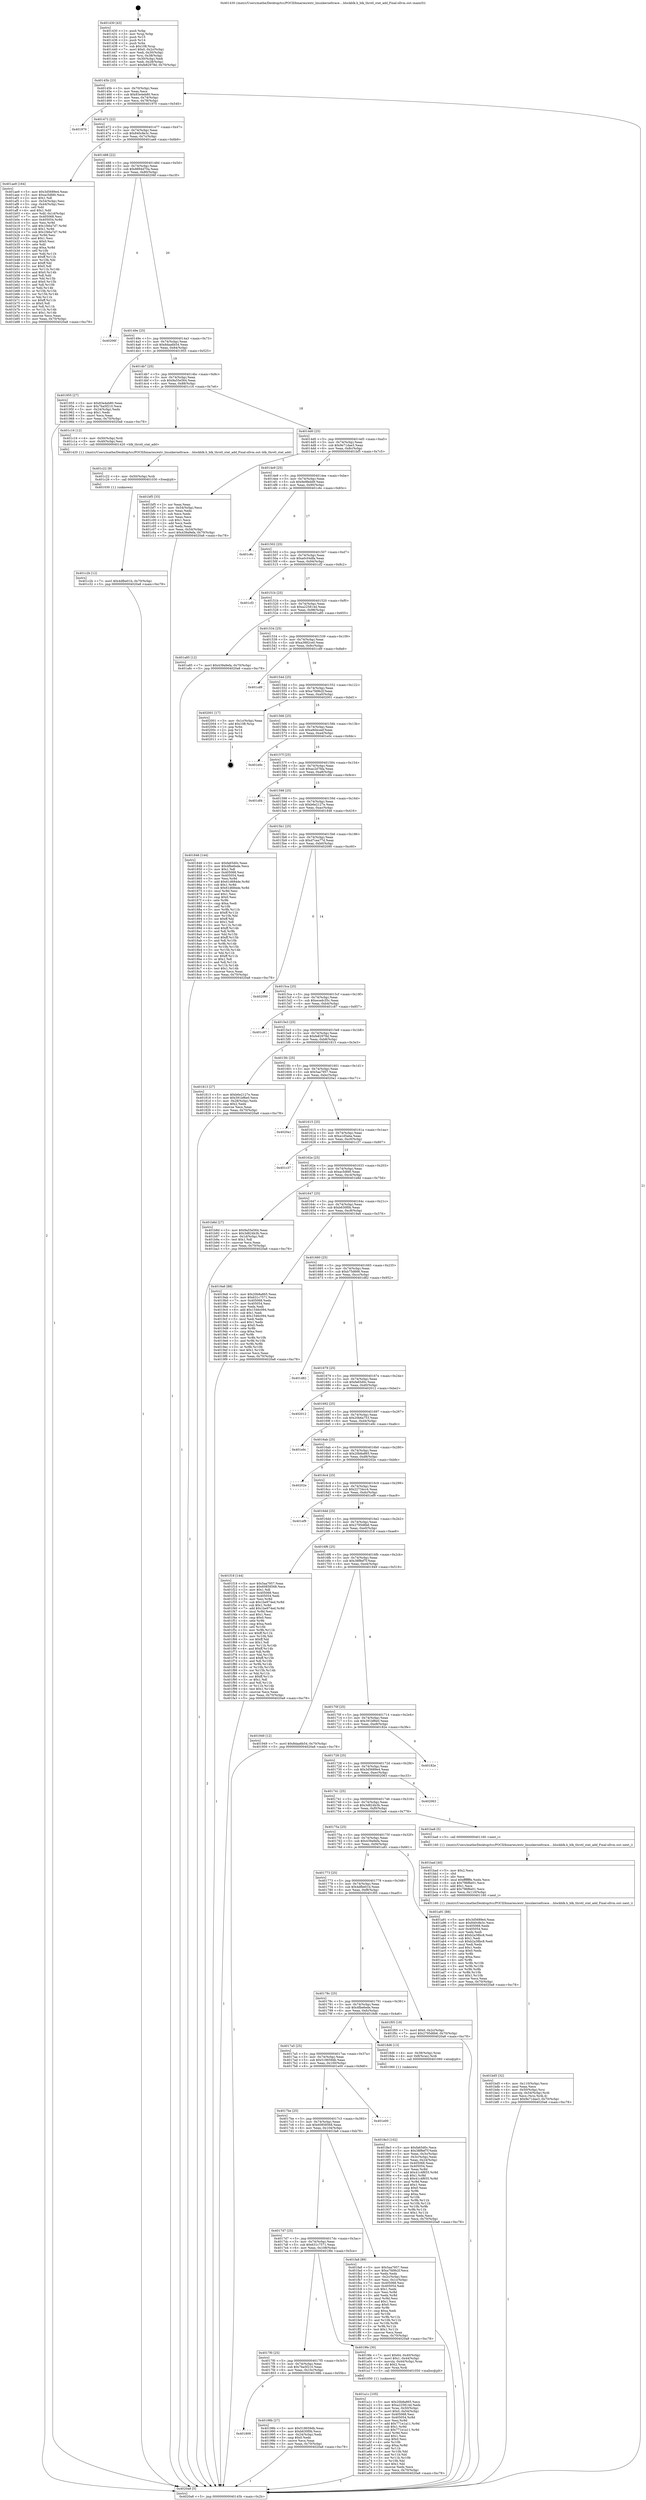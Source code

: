 digraph "0x401430" {
  label = "0x401430 (/mnt/c/Users/mathe/Desktop/tcc/POCII/binaries/extr_linuxkerneltrace....blockblk.h_blk_throtl_stat_add_Final-ollvm.out::main(0))"
  labelloc = "t"
  node[shape=record]

  Entry [label="",width=0.3,height=0.3,shape=circle,fillcolor=black,style=filled]
  "0x40145b" [label="{
     0x40145b [23]\l
     | [instrs]\l
     &nbsp;&nbsp;0x40145b \<+3\>: mov -0x70(%rbp),%eax\l
     &nbsp;&nbsp;0x40145e \<+2\>: mov %eax,%ecx\l
     &nbsp;&nbsp;0x401460 \<+6\>: sub $0x83e4eb80,%ecx\l
     &nbsp;&nbsp;0x401466 \<+3\>: mov %eax,-0x74(%rbp)\l
     &nbsp;&nbsp;0x401469 \<+3\>: mov %ecx,-0x78(%rbp)\l
     &nbsp;&nbsp;0x40146c \<+6\>: je 0000000000401970 \<main+0x540\>\l
  }"]
  "0x401970" [label="{
     0x401970\l
  }", style=dashed]
  "0x401472" [label="{
     0x401472 [22]\l
     | [instrs]\l
     &nbsp;&nbsp;0x401472 \<+5\>: jmp 0000000000401477 \<main+0x47\>\l
     &nbsp;&nbsp;0x401477 \<+3\>: mov -0x74(%rbp),%eax\l
     &nbsp;&nbsp;0x40147a \<+5\>: sub $0x840c8e3c,%eax\l
     &nbsp;&nbsp;0x40147f \<+3\>: mov %eax,-0x7c(%rbp)\l
     &nbsp;&nbsp;0x401482 \<+6\>: je 0000000000401ae9 \<main+0x6b9\>\l
  }"]
  Exit [label="",width=0.3,height=0.3,shape=circle,fillcolor=black,style=filled,peripheries=2]
  "0x401ae9" [label="{
     0x401ae9 [164]\l
     | [instrs]\l
     &nbsp;&nbsp;0x401ae9 \<+5\>: mov $0x3d5689e4,%eax\l
     &nbsp;&nbsp;0x401aee \<+5\>: mov $0xac5dfd0,%ecx\l
     &nbsp;&nbsp;0x401af3 \<+2\>: mov $0x1,%dl\l
     &nbsp;&nbsp;0x401af5 \<+3\>: mov -0x54(%rbp),%esi\l
     &nbsp;&nbsp;0x401af8 \<+3\>: cmp -0x44(%rbp),%esi\l
     &nbsp;&nbsp;0x401afb \<+4\>: setl %dil\l
     &nbsp;&nbsp;0x401aff \<+4\>: and $0x1,%dil\l
     &nbsp;&nbsp;0x401b03 \<+4\>: mov %dil,-0x1d(%rbp)\l
     &nbsp;&nbsp;0x401b07 \<+7\>: mov 0x405068,%esi\l
     &nbsp;&nbsp;0x401b0e \<+8\>: mov 0x405054,%r8d\l
     &nbsp;&nbsp;0x401b16 \<+3\>: mov %esi,%r9d\l
     &nbsp;&nbsp;0x401b19 \<+7\>: add $0x1f46a7d7,%r9d\l
     &nbsp;&nbsp;0x401b20 \<+4\>: sub $0x1,%r9d\l
     &nbsp;&nbsp;0x401b24 \<+7\>: sub $0x1f46a7d7,%r9d\l
     &nbsp;&nbsp;0x401b2b \<+4\>: imul %r9d,%esi\l
     &nbsp;&nbsp;0x401b2f \<+3\>: and $0x1,%esi\l
     &nbsp;&nbsp;0x401b32 \<+3\>: cmp $0x0,%esi\l
     &nbsp;&nbsp;0x401b35 \<+4\>: sete %dil\l
     &nbsp;&nbsp;0x401b39 \<+4\>: cmp $0xa,%r8d\l
     &nbsp;&nbsp;0x401b3d \<+4\>: setl %r10b\l
     &nbsp;&nbsp;0x401b41 \<+3\>: mov %dil,%r11b\l
     &nbsp;&nbsp;0x401b44 \<+4\>: xor $0xff,%r11b\l
     &nbsp;&nbsp;0x401b48 \<+3\>: mov %r10b,%bl\l
     &nbsp;&nbsp;0x401b4b \<+3\>: xor $0xff,%bl\l
     &nbsp;&nbsp;0x401b4e \<+3\>: xor $0x0,%dl\l
     &nbsp;&nbsp;0x401b51 \<+3\>: mov %r11b,%r14b\l
     &nbsp;&nbsp;0x401b54 \<+4\>: and $0x0,%r14b\l
     &nbsp;&nbsp;0x401b58 \<+3\>: and %dl,%dil\l
     &nbsp;&nbsp;0x401b5b \<+3\>: mov %bl,%r15b\l
     &nbsp;&nbsp;0x401b5e \<+4\>: and $0x0,%r15b\l
     &nbsp;&nbsp;0x401b62 \<+3\>: and %dl,%r10b\l
     &nbsp;&nbsp;0x401b65 \<+3\>: or %dil,%r14b\l
     &nbsp;&nbsp;0x401b68 \<+3\>: or %r10b,%r15b\l
     &nbsp;&nbsp;0x401b6b \<+3\>: xor %r15b,%r14b\l
     &nbsp;&nbsp;0x401b6e \<+3\>: or %bl,%r11b\l
     &nbsp;&nbsp;0x401b71 \<+4\>: xor $0xff,%r11b\l
     &nbsp;&nbsp;0x401b75 \<+3\>: or $0x0,%dl\l
     &nbsp;&nbsp;0x401b78 \<+3\>: and %dl,%r11b\l
     &nbsp;&nbsp;0x401b7b \<+3\>: or %r11b,%r14b\l
     &nbsp;&nbsp;0x401b7e \<+4\>: test $0x1,%r14b\l
     &nbsp;&nbsp;0x401b82 \<+3\>: cmovne %ecx,%eax\l
     &nbsp;&nbsp;0x401b85 \<+3\>: mov %eax,-0x70(%rbp)\l
     &nbsp;&nbsp;0x401b88 \<+5\>: jmp 00000000004020a8 \<main+0xc78\>\l
  }"]
  "0x401488" [label="{
     0x401488 [22]\l
     | [instrs]\l
     &nbsp;&nbsp;0x401488 \<+5\>: jmp 000000000040148d \<main+0x5d\>\l
     &nbsp;&nbsp;0x40148d \<+3\>: mov -0x74(%rbp),%eax\l
     &nbsp;&nbsp;0x401490 \<+5\>: sub $0x8894d70a,%eax\l
     &nbsp;&nbsp;0x401495 \<+3\>: mov %eax,-0x80(%rbp)\l
     &nbsp;&nbsp;0x401498 \<+6\>: je 000000000040206f \<main+0xc3f\>\l
  }"]
  "0x401c2b" [label="{
     0x401c2b [12]\l
     | [instrs]\l
     &nbsp;&nbsp;0x401c2b \<+7\>: movl $0x4dfbe01b,-0x70(%rbp)\l
     &nbsp;&nbsp;0x401c32 \<+5\>: jmp 00000000004020a8 \<main+0xc78\>\l
  }"]
  "0x40206f" [label="{
     0x40206f\l
  }", style=dashed]
  "0x40149e" [label="{
     0x40149e [25]\l
     | [instrs]\l
     &nbsp;&nbsp;0x40149e \<+5\>: jmp 00000000004014a3 \<main+0x73\>\l
     &nbsp;&nbsp;0x4014a3 \<+3\>: mov -0x74(%rbp),%eax\l
     &nbsp;&nbsp;0x4014a6 \<+5\>: sub $0x8daa6b54,%eax\l
     &nbsp;&nbsp;0x4014ab \<+6\>: mov %eax,-0x84(%rbp)\l
     &nbsp;&nbsp;0x4014b1 \<+6\>: je 0000000000401955 \<main+0x525\>\l
  }"]
  "0x401c22" [label="{
     0x401c22 [9]\l
     | [instrs]\l
     &nbsp;&nbsp;0x401c22 \<+4\>: mov -0x50(%rbp),%rdi\l
     &nbsp;&nbsp;0x401c26 \<+5\>: call 0000000000401030 \<free@plt\>\l
     | [calls]\l
     &nbsp;&nbsp;0x401030 \{1\} (unknown)\l
  }"]
  "0x401955" [label="{
     0x401955 [27]\l
     | [instrs]\l
     &nbsp;&nbsp;0x401955 \<+5\>: mov $0x83e4eb80,%eax\l
     &nbsp;&nbsp;0x40195a \<+5\>: mov $0x7ba5f210,%ecx\l
     &nbsp;&nbsp;0x40195f \<+3\>: mov -0x24(%rbp),%edx\l
     &nbsp;&nbsp;0x401962 \<+3\>: cmp $0x1,%edx\l
     &nbsp;&nbsp;0x401965 \<+3\>: cmovl %ecx,%eax\l
     &nbsp;&nbsp;0x401968 \<+3\>: mov %eax,-0x70(%rbp)\l
     &nbsp;&nbsp;0x40196b \<+5\>: jmp 00000000004020a8 \<main+0xc78\>\l
  }"]
  "0x4014b7" [label="{
     0x4014b7 [25]\l
     | [instrs]\l
     &nbsp;&nbsp;0x4014b7 \<+5\>: jmp 00000000004014bc \<main+0x8c\>\l
     &nbsp;&nbsp;0x4014bc \<+3\>: mov -0x74(%rbp),%eax\l
     &nbsp;&nbsp;0x4014bf \<+5\>: sub $0x9a55e564,%eax\l
     &nbsp;&nbsp;0x4014c4 \<+6\>: mov %eax,-0x88(%rbp)\l
     &nbsp;&nbsp;0x4014ca \<+6\>: je 0000000000401c16 \<main+0x7e6\>\l
  }"]
  "0x401bd5" [label="{
     0x401bd5 [32]\l
     | [instrs]\l
     &nbsp;&nbsp;0x401bd5 \<+6\>: mov -0x110(%rbp),%ecx\l
     &nbsp;&nbsp;0x401bdb \<+3\>: imul %eax,%ecx\l
     &nbsp;&nbsp;0x401bde \<+4\>: mov -0x50(%rbp),%rsi\l
     &nbsp;&nbsp;0x401be2 \<+4\>: movslq -0x54(%rbp),%rdi\l
     &nbsp;&nbsp;0x401be6 \<+3\>: mov %ecx,(%rsi,%rdi,4)\l
     &nbsp;&nbsp;0x401be9 \<+7\>: movl $0x9e71dae3,-0x70(%rbp)\l
     &nbsp;&nbsp;0x401bf0 \<+5\>: jmp 00000000004020a8 \<main+0xc78\>\l
  }"]
  "0x401c16" [label="{
     0x401c16 [12]\l
     | [instrs]\l
     &nbsp;&nbsp;0x401c16 \<+4\>: mov -0x50(%rbp),%rdi\l
     &nbsp;&nbsp;0x401c1a \<+3\>: mov -0x40(%rbp),%esi\l
     &nbsp;&nbsp;0x401c1d \<+5\>: call 0000000000401420 \<blk_throtl_stat_add\>\l
     | [calls]\l
     &nbsp;&nbsp;0x401420 \{1\} (/mnt/c/Users/mathe/Desktop/tcc/POCII/binaries/extr_linuxkerneltrace....blockblk.h_blk_throtl_stat_add_Final-ollvm.out::blk_throtl_stat_add)\l
  }"]
  "0x4014d0" [label="{
     0x4014d0 [25]\l
     | [instrs]\l
     &nbsp;&nbsp;0x4014d0 \<+5\>: jmp 00000000004014d5 \<main+0xa5\>\l
     &nbsp;&nbsp;0x4014d5 \<+3\>: mov -0x74(%rbp),%eax\l
     &nbsp;&nbsp;0x4014d8 \<+5\>: sub $0x9e71dae3,%eax\l
     &nbsp;&nbsp;0x4014dd \<+6\>: mov %eax,-0x8c(%rbp)\l
     &nbsp;&nbsp;0x4014e3 \<+6\>: je 0000000000401bf5 \<main+0x7c5\>\l
  }"]
  "0x401bad" [label="{
     0x401bad [40]\l
     | [instrs]\l
     &nbsp;&nbsp;0x401bad \<+5\>: mov $0x2,%ecx\l
     &nbsp;&nbsp;0x401bb2 \<+1\>: cltd\l
     &nbsp;&nbsp;0x401bb3 \<+2\>: idiv %ecx\l
     &nbsp;&nbsp;0x401bb5 \<+6\>: imul $0xfffffffe,%edx,%ecx\l
     &nbsp;&nbsp;0x401bbb \<+6\>: sub $0x796f6e01,%ecx\l
     &nbsp;&nbsp;0x401bc1 \<+3\>: add $0x1,%ecx\l
     &nbsp;&nbsp;0x401bc4 \<+6\>: add $0x796f6e01,%ecx\l
     &nbsp;&nbsp;0x401bca \<+6\>: mov %ecx,-0x110(%rbp)\l
     &nbsp;&nbsp;0x401bd0 \<+5\>: call 0000000000401160 \<next_i\>\l
     | [calls]\l
     &nbsp;&nbsp;0x401160 \{1\} (/mnt/c/Users/mathe/Desktop/tcc/POCII/binaries/extr_linuxkerneltrace....blockblk.h_blk_throtl_stat_add_Final-ollvm.out::next_i)\l
  }"]
  "0x401bf5" [label="{
     0x401bf5 [33]\l
     | [instrs]\l
     &nbsp;&nbsp;0x401bf5 \<+2\>: xor %eax,%eax\l
     &nbsp;&nbsp;0x401bf7 \<+3\>: mov -0x54(%rbp),%ecx\l
     &nbsp;&nbsp;0x401bfa \<+2\>: mov %eax,%edx\l
     &nbsp;&nbsp;0x401bfc \<+2\>: sub %ecx,%edx\l
     &nbsp;&nbsp;0x401bfe \<+2\>: mov %eax,%ecx\l
     &nbsp;&nbsp;0x401c00 \<+3\>: sub $0x1,%ecx\l
     &nbsp;&nbsp;0x401c03 \<+2\>: add %ecx,%edx\l
     &nbsp;&nbsp;0x401c05 \<+2\>: sub %edx,%eax\l
     &nbsp;&nbsp;0x401c07 \<+3\>: mov %eax,-0x54(%rbp)\l
     &nbsp;&nbsp;0x401c0a \<+7\>: movl $0x439a9efa,-0x70(%rbp)\l
     &nbsp;&nbsp;0x401c11 \<+5\>: jmp 00000000004020a8 \<main+0xc78\>\l
  }"]
  "0x4014e9" [label="{
     0x4014e9 [25]\l
     | [instrs]\l
     &nbsp;&nbsp;0x4014e9 \<+5\>: jmp 00000000004014ee \<main+0xbe\>\l
     &nbsp;&nbsp;0x4014ee \<+3\>: mov -0x74(%rbp),%eax\l
     &nbsp;&nbsp;0x4014f1 \<+5\>: sub $0x9e9fedd9,%eax\l
     &nbsp;&nbsp;0x4014f6 \<+6\>: mov %eax,-0x90(%rbp)\l
     &nbsp;&nbsp;0x4014fc \<+6\>: je 0000000000401c6c \<main+0x83c\>\l
  }"]
  "0x401a1c" [label="{
     0x401a1c [105]\l
     | [instrs]\l
     &nbsp;&nbsp;0x401a1c \<+5\>: mov $0x20b8a865,%ecx\l
     &nbsp;&nbsp;0x401a21 \<+5\>: mov $0xa225814d,%edx\l
     &nbsp;&nbsp;0x401a26 \<+4\>: mov %rax,-0x50(%rbp)\l
     &nbsp;&nbsp;0x401a2a \<+7\>: movl $0x0,-0x54(%rbp)\l
     &nbsp;&nbsp;0x401a31 \<+7\>: mov 0x405068,%esi\l
     &nbsp;&nbsp;0x401a38 \<+8\>: mov 0x405054,%r8d\l
     &nbsp;&nbsp;0x401a40 \<+3\>: mov %esi,%r9d\l
     &nbsp;&nbsp;0x401a43 \<+7\>: add $0x771e1a11,%r9d\l
     &nbsp;&nbsp;0x401a4a \<+4\>: sub $0x1,%r9d\l
     &nbsp;&nbsp;0x401a4e \<+7\>: sub $0x771e1a11,%r9d\l
     &nbsp;&nbsp;0x401a55 \<+4\>: imul %r9d,%esi\l
     &nbsp;&nbsp;0x401a59 \<+3\>: and $0x1,%esi\l
     &nbsp;&nbsp;0x401a5c \<+3\>: cmp $0x0,%esi\l
     &nbsp;&nbsp;0x401a5f \<+4\>: sete %r10b\l
     &nbsp;&nbsp;0x401a63 \<+4\>: cmp $0xa,%r8d\l
     &nbsp;&nbsp;0x401a67 \<+4\>: setl %r11b\l
     &nbsp;&nbsp;0x401a6b \<+3\>: mov %r10b,%bl\l
     &nbsp;&nbsp;0x401a6e \<+3\>: and %r11b,%bl\l
     &nbsp;&nbsp;0x401a71 \<+3\>: xor %r11b,%r10b\l
     &nbsp;&nbsp;0x401a74 \<+3\>: or %r10b,%bl\l
     &nbsp;&nbsp;0x401a77 \<+3\>: test $0x1,%bl\l
     &nbsp;&nbsp;0x401a7a \<+3\>: cmovne %edx,%ecx\l
     &nbsp;&nbsp;0x401a7d \<+3\>: mov %ecx,-0x70(%rbp)\l
     &nbsp;&nbsp;0x401a80 \<+5\>: jmp 00000000004020a8 \<main+0xc78\>\l
  }"]
  "0x401c6c" [label="{
     0x401c6c\l
  }", style=dashed]
  "0x401502" [label="{
     0x401502 [25]\l
     | [instrs]\l
     &nbsp;&nbsp;0x401502 \<+5\>: jmp 0000000000401507 \<main+0xd7\>\l
     &nbsp;&nbsp;0x401507 \<+3\>: mov -0x74(%rbp),%eax\l
     &nbsp;&nbsp;0x40150a \<+5\>: sub $0xa0c04dfa,%eax\l
     &nbsp;&nbsp;0x40150f \<+6\>: mov %eax,-0x94(%rbp)\l
     &nbsp;&nbsp;0x401515 \<+6\>: je 0000000000401cf2 \<main+0x8c2\>\l
  }"]
  "0x401809" [label="{
     0x401809\l
  }", style=dashed]
  "0x401cf2" [label="{
     0x401cf2\l
  }", style=dashed]
  "0x40151b" [label="{
     0x40151b [25]\l
     | [instrs]\l
     &nbsp;&nbsp;0x40151b \<+5\>: jmp 0000000000401520 \<main+0xf0\>\l
     &nbsp;&nbsp;0x401520 \<+3\>: mov -0x74(%rbp),%eax\l
     &nbsp;&nbsp;0x401523 \<+5\>: sub $0xa225814d,%eax\l
     &nbsp;&nbsp;0x401528 \<+6\>: mov %eax,-0x98(%rbp)\l
     &nbsp;&nbsp;0x40152e \<+6\>: je 0000000000401a85 \<main+0x655\>\l
  }"]
  "0x40198b" [label="{
     0x40198b [27]\l
     | [instrs]\l
     &nbsp;&nbsp;0x40198b \<+5\>: mov $0x518659db,%eax\l
     &nbsp;&nbsp;0x401990 \<+5\>: mov $0xb630f0b,%ecx\l
     &nbsp;&nbsp;0x401995 \<+3\>: mov -0x24(%rbp),%edx\l
     &nbsp;&nbsp;0x401998 \<+3\>: cmp $0x0,%edx\l
     &nbsp;&nbsp;0x40199b \<+3\>: cmove %ecx,%eax\l
     &nbsp;&nbsp;0x40199e \<+3\>: mov %eax,-0x70(%rbp)\l
     &nbsp;&nbsp;0x4019a1 \<+5\>: jmp 00000000004020a8 \<main+0xc78\>\l
  }"]
  "0x401a85" [label="{
     0x401a85 [12]\l
     | [instrs]\l
     &nbsp;&nbsp;0x401a85 \<+7\>: movl $0x439a9efa,-0x70(%rbp)\l
     &nbsp;&nbsp;0x401a8c \<+5\>: jmp 00000000004020a8 \<main+0xc78\>\l
  }"]
  "0x401534" [label="{
     0x401534 [25]\l
     | [instrs]\l
     &nbsp;&nbsp;0x401534 \<+5\>: jmp 0000000000401539 \<main+0x109\>\l
     &nbsp;&nbsp;0x401539 \<+3\>: mov -0x74(%rbp),%eax\l
     &nbsp;&nbsp;0x40153c \<+5\>: sub $0xa3882ce0,%eax\l
     &nbsp;&nbsp;0x401541 \<+6\>: mov %eax,-0x9c(%rbp)\l
     &nbsp;&nbsp;0x401547 \<+6\>: je 0000000000401cd9 \<main+0x8a9\>\l
  }"]
  "0x4017f0" [label="{
     0x4017f0 [25]\l
     | [instrs]\l
     &nbsp;&nbsp;0x4017f0 \<+5\>: jmp 00000000004017f5 \<main+0x3c5\>\l
     &nbsp;&nbsp;0x4017f5 \<+3\>: mov -0x74(%rbp),%eax\l
     &nbsp;&nbsp;0x4017f8 \<+5\>: sub $0x7ba5f210,%eax\l
     &nbsp;&nbsp;0x4017fd \<+6\>: mov %eax,-0x10c(%rbp)\l
     &nbsp;&nbsp;0x401803 \<+6\>: je 000000000040198b \<main+0x55b\>\l
  }"]
  "0x401cd9" [label="{
     0x401cd9\l
  }", style=dashed]
  "0x40154d" [label="{
     0x40154d [25]\l
     | [instrs]\l
     &nbsp;&nbsp;0x40154d \<+5\>: jmp 0000000000401552 \<main+0x122\>\l
     &nbsp;&nbsp;0x401552 \<+3\>: mov -0x74(%rbp),%eax\l
     &nbsp;&nbsp;0x401555 \<+5\>: sub $0xa7fd9b2f,%eax\l
     &nbsp;&nbsp;0x40155a \<+6\>: mov %eax,-0xa0(%rbp)\l
     &nbsp;&nbsp;0x401560 \<+6\>: je 0000000000402001 \<main+0xbd1\>\l
  }"]
  "0x4019fe" [label="{
     0x4019fe [30]\l
     | [instrs]\l
     &nbsp;&nbsp;0x4019fe \<+7\>: movl $0x64,-0x40(%rbp)\l
     &nbsp;&nbsp;0x401a05 \<+7\>: movl $0x1,-0x44(%rbp)\l
     &nbsp;&nbsp;0x401a0c \<+4\>: movslq -0x44(%rbp),%rax\l
     &nbsp;&nbsp;0x401a10 \<+4\>: shl $0x2,%rax\l
     &nbsp;&nbsp;0x401a14 \<+3\>: mov %rax,%rdi\l
     &nbsp;&nbsp;0x401a17 \<+5\>: call 0000000000401050 \<malloc@plt\>\l
     | [calls]\l
     &nbsp;&nbsp;0x401050 \{1\} (unknown)\l
  }"]
  "0x402001" [label="{
     0x402001 [17]\l
     | [instrs]\l
     &nbsp;&nbsp;0x402001 \<+3\>: mov -0x1c(%rbp),%eax\l
     &nbsp;&nbsp;0x402004 \<+7\>: add $0x108,%rsp\l
     &nbsp;&nbsp;0x40200b \<+1\>: pop %rbx\l
     &nbsp;&nbsp;0x40200c \<+2\>: pop %r14\l
     &nbsp;&nbsp;0x40200e \<+2\>: pop %r15\l
     &nbsp;&nbsp;0x402010 \<+1\>: pop %rbp\l
     &nbsp;&nbsp;0x402011 \<+1\>: ret\l
  }"]
  "0x401566" [label="{
     0x401566 [25]\l
     | [instrs]\l
     &nbsp;&nbsp;0x401566 \<+5\>: jmp 000000000040156b \<main+0x13b\>\l
     &nbsp;&nbsp;0x40156b \<+3\>: mov -0x74(%rbp),%eax\l
     &nbsp;&nbsp;0x40156e \<+5\>: sub $0xa9d4ceef,%eax\l
     &nbsp;&nbsp;0x401573 \<+6\>: mov %eax,-0xa4(%rbp)\l
     &nbsp;&nbsp;0x401579 \<+6\>: je 0000000000401e0c \<main+0x9dc\>\l
  }"]
  "0x4017d7" [label="{
     0x4017d7 [25]\l
     | [instrs]\l
     &nbsp;&nbsp;0x4017d7 \<+5\>: jmp 00000000004017dc \<main+0x3ac\>\l
     &nbsp;&nbsp;0x4017dc \<+3\>: mov -0x74(%rbp),%eax\l
     &nbsp;&nbsp;0x4017df \<+5\>: sub $0x631c7571,%eax\l
     &nbsp;&nbsp;0x4017e4 \<+6\>: mov %eax,-0x108(%rbp)\l
     &nbsp;&nbsp;0x4017ea \<+6\>: je 00000000004019fe \<main+0x5ce\>\l
  }"]
  "0x401e0c" [label="{
     0x401e0c\l
  }", style=dashed]
  "0x40157f" [label="{
     0x40157f [25]\l
     | [instrs]\l
     &nbsp;&nbsp;0x40157f \<+5\>: jmp 0000000000401584 \<main+0x154\>\l
     &nbsp;&nbsp;0x401584 \<+3\>: mov -0x74(%rbp),%eax\l
     &nbsp;&nbsp;0x401587 \<+5\>: sub $0xac2d7fda,%eax\l
     &nbsp;&nbsp;0x40158c \<+6\>: mov %eax,-0xa8(%rbp)\l
     &nbsp;&nbsp;0x401592 \<+6\>: je 0000000000401df4 \<main+0x9c4\>\l
  }"]
  "0x401fa8" [label="{
     0x401fa8 [89]\l
     | [instrs]\l
     &nbsp;&nbsp;0x401fa8 \<+5\>: mov $0x5aa7957,%eax\l
     &nbsp;&nbsp;0x401fad \<+5\>: mov $0xa7fd9b2f,%ecx\l
     &nbsp;&nbsp;0x401fb2 \<+2\>: xor %edx,%edx\l
     &nbsp;&nbsp;0x401fb4 \<+3\>: mov -0x2c(%rbp),%esi\l
     &nbsp;&nbsp;0x401fb7 \<+3\>: mov %esi,-0x1c(%rbp)\l
     &nbsp;&nbsp;0x401fba \<+7\>: mov 0x405068,%esi\l
     &nbsp;&nbsp;0x401fc1 \<+7\>: mov 0x405054,%edi\l
     &nbsp;&nbsp;0x401fc8 \<+3\>: sub $0x1,%edx\l
     &nbsp;&nbsp;0x401fcb \<+3\>: mov %esi,%r8d\l
     &nbsp;&nbsp;0x401fce \<+3\>: add %edx,%r8d\l
     &nbsp;&nbsp;0x401fd1 \<+4\>: imul %r8d,%esi\l
     &nbsp;&nbsp;0x401fd5 \<+3\>: and $0x1,%esi\l
     &nbsp;&nbsp;0x401fd8 \<+3\>: cmp $0x0,%esi\l
     &nbsp;&nbsp;0x401fdb \<+4\>: sete %r9b\l
     &nbsp;&nbsp;0x401fdf \<+3\>: cmp $0xa,%edi\l
     &nbsp;&nbsp;0x401fe2 \<+4\>: setl %r10b\l
     &nbsp;&nbsp;0x401fe6 \<+3\>: mov %r9b,%r11b\l
     &nbsp;&nbsp;0x401fe9 \<+3\>: and %r10b,%r11b\l
     &nbsp;&nbsp;0x401fec \<+3\>: xor %r10b,%r9b\l
     &nbsp;&nbsp;0x401fef \<+3\>: or %r9b,%r11b\l
     &nbsp;&nbsp;0x401ff2 \<+4\>: test $0x1,%r11b\l
     &nbsp;&nbsp;0x401ff6 \<+3\>: cmovne %ecx,%eax\l
     &nbsp;&nbsp;0x401ff9 \<+3\>: mov %eax,-0x70(%rbp)\l
     &nbsp;&nbsp;0x401ffc \<+5\>: jmp 00000000004020a8 \<main+0xc78\>\l
  }"]
  "0x401df4" [label="{
     0x401df4\l
  }", style=dashed]
  "0x401598" [label="{
     0x401598 [25]\l
     | [instrs]\l
     &nbsp;&nbsp;0x401598 \<+5\>: jmp 000000000040159d \<main+0x16d\>\l
     &nbsp;&nbsp;0x40159d \<+3\>: mov -0x74(%rbp),%eax\l
     &nbsp;&nbsp;0x4015a0 \<+5\>: sub $0xb6e2127e,%eax\l
     &nbsp;&nbsp;0x4015a5 \<+6\>: mov %eax,-0xac(%rbp)\l
     &nbsp;&nbsp;0x4015ab \<+6\>: je 0000000000401846 \<main+0x416\>\l
  }"]
  "0x4017be" [label="{
     0x4017be [25]\l
     | [instrs]\l
     &nbsp;&nbsp;0x4017be \<+5\>: jmp 00000000004017c3 \<main+0x393\>\l
     &nbsp;&nbsp;0x4017c3 \<+3\>: mov -0x74(%rbp),%eax\l
     &nbsp;&nbsp;0x4017c6 \<+5\>: sub $0x60858568,%eax\l
     &nbsp;&nbsp;0x4017cb \<+6\>: mov %eax,-0x104(%rbp)\l
     &nbsp;&nbsp;0x4017d1 \<+6\>: je 0000000000401fa8 \<main+0xb78\>\l
  }"]
  "0x401846" [label="{
     0x401846 [144]\l
     | [instrs]\l
     &nbsp;&nbsp;0x401846 \<+5\>: mov $0xfa65d0c,%eax\l
     &nbsp;&nbsp;0x40184b \<+5\>: mov $0x4fbe6ede,%ecx\l
     &nbsp;&nbsp;0x401850 \<+2\>: mov $0x1,%dl\l
     &nbsp;&nbsp;0x401852 \<+7\>: mov 0x405068,%esi\l
     &nbsp;&nbsp;0x401859 \<+7\>: mov 0x405054,%edi\l
     &nbsp;&nbsp;0x401860 \<+3\>: mov %esi,%r8d\l
     &nbsp;&nbsp;0x401863 \<+7\>: add $0x61d684de,%r8d\l
     &nbsp;&nbsp;0x40186a \<+4\>: sub $0x1,%r8d\l
     &nbsp;&nbsp;0x40186e \<+7\>: sub $0x61d684de,%r8d\l
     &nbsp;&nbsp;0x401875 \<+4\>: imul %r8d,%esi\l
     &nbsp;&nbsp;0x401879 \<+3\>: and $0x1,%esi\l
     &nbsp;&nbsp;0x40187c \<+3\>: cmp $0x0,%esi\l
     &nbsp;&nbsp;0x40187f \<+4\>: sete %r9b\l
     &nbsp;&nbsp;0x401883 \<+3\>: cmp $0xa,%edi\l
     &nbsp;&nbsp;0x401886 \<+4\>: setl %r10b\l
     &nbsp;&nbsp;0x40188a \<+3\>: mov %r9b,%r11b\l
     &nbsp;&nbsp;0x40188d \<+4\>: xor $0xff,%r11b\l
     &nbsp;&nbsp;0x401891 \<+3\>: mov %r10b,%bl\l
     &nbsp;&nbsp;0x401894 \<+3\>: xor $0xff,%bl\l
     &nbsp;&nbsp;0x401897 \<+3\>: xor $0x1,%dl\l
     &nbsp;&nbsp;0x40189a \<+3\>: mov %r11b,%r14b\l
     &nbsp;&nbsp;0x40189d \<+4\>: and $0xff,%r14b\l
     &nbsp;&nbsp;0x4018a1 \<+3\>: and %dl,%r9b\l
     &nbsp;&nbsp;0x4018a4 \<+3\>: mov %bl,%r15b\l
     &nbsp;&nbsp;0x4018a7 \<+4\>: and $0xff,%r15b\l
     &nbsp;&nbsp;0x4018ab \<+3\>: and %dl,%r10b\l
     &nbsp;&nbsp;0x4018ae \<+3\>: or %r9b,%r14b\l
     &nbsp;&nbsp;0x4018b1 \<+3\>: or %r10b,%r15b\l
     &nbsp;&nbsp;0x4018b4 \<+3\>: xor %r15b,%r14b\l
     &nbsp;&nbsp;0x4018b7 \<+3\>: or %bl,%r11b\l
     &nbsp;&nbsp;0x4018ba \<+4\>: xor $0xff,%r11b\l
     &nbsp;&nbsp;0x4018be \<+3\>: or $0x1,%dl\l
     &nbsp;&nbsp;0x4018c1 \<+3\>: and %dl,%r11b\l
     &nbsp;&nbsp;0x4018c4 \<+3\>: or %r11b,%r14b\l
     &nbsp;&nbsp;0x4018c7 \<+4\>: test $0x1,%r14b\l
     &nbsp;&nbsp;0x4018cb \<+3\>: cmovne %ecx,%eax\l
     &nbsp;&nbsp;0x4018ce \<+3\>: mov %eax,-0x70(%rbp)\l
     &nbsp;&nbsp;0x4018d1 \<+5\>: jmp 00000000004020a8 \<main+0xc78\>\l
  }"]
  "0x4015b1" [label="{
     0x4015b1 [25]\l
     | [instrs]\l
     &nbsp;&nbsp;0x4015b1 \<+5\>: jmp 00000000004015b6 \<main+0x186\>\l
     &nbsp;&nbsp;0x4015b6 \<+3\>: mov -0x74(%rbp),%eax\l
     &nbsp;&nbsp;0x4015b9 \<+5\>: sub $0xd7cea77d,%eax\l
     &nbsp;&nbsp;0x4015be \<+6\>: mov %eax,-0xb0(%rbp)\l
     &nbsp;&nbsp;0x4015c4 \<+6\>: je 0000000000402090 \<main+0xc60\>\l
  }"]
  "0x401e00" [label="{
     0x401e00\l
  }", style=dashed]
  "0x402090" [label="{
     0x402090\l
  }", style=dashed]
  "0x4015ca" [label="{
     0x4015ca [25]\l
     | [instrs]\l
     &nbsp;&nbsp;0x4015ca \<+5\>: jmp 00000000004015cf \<main+0x19f\>\l
     &nbsp;&nbsp;0x4015cf \<+3\>: mov -0x74(%rbp),%eax\l
     &nbsp;&nbsp;0x4015d2 \<+5\>: sub $0xecedc35c,%eax\l
     &nbsp;&nbsp;0x4015d7 \<+6\>: mov %eax,-0xb4(%rbp)\l
     &nbsp;&nbsp;0x4015dd \<+6\>: je 0000000000401c87 \<main+0x857\>\l
  }"]
  "0x4018e3" [label="{
     0x4018e3 [102]\l
     | [instrs]\l
     &nbsp;&nbsp;0x4018e3 \<+5\>: mov $0xfa65d0c,%ecx\l
     &nbsp;&nbsp;0x4018e8 \<+5\>: mov $0x38f8ef7f,%edx\l
     &nbsp;&nbsp;0x4018ed \<+3\>: mov %eax,-0x3c(%rbp)\l
     &nbsp;&nbsp;0x4018f0 \<+3\>: mov -0x3c(%rbp),%eax\l
     &nbsp;&nbsp;0x4018f3 \<+3\>: mov %eax,-0x24(%rbp)\l
     &nbsp;&nbsp;0x4018f6 \<+7\>: mov 0x405068,%eax\l
     &nbsp;&nbsp;0x4018fd \<+7\>: mov 0x405054,%esi\l
     &nbsp;&nbsp;0x401904 \<+3\>: mov %eax,%r8d\l
     &nbsp;&nbsp;0x401907 \<+7\>: add $0x41c4f655,%r8d\l
     &nbsp;&nbsp;0x40190e \<+4\>: sub $0x1,%r8d\l
     &nbsp;&nbsp;0x401912 \<+7\>: sub $0x41c4f655,%r8d\l
     &nbsp;&nbsp;0x401919 \<+4\>: imul %r8d,%eax\l
     &nbsp;&nbsp;0x40191d \<+3\>: and $0x1,%eax\l
     &nbsp;&nbsp;0x401920 \<+3\>: cmp $0x0,%eax\l
     &nbsp;&nbsp;0x401923 \<+4\>: sete %r9b\l
     &nbsp;&nbsp;0x401927 \<+3\>: cmp $0xa,%esi\l
     &nbsp;&nbsp;0x40192a \<+4\>: setl %r10b\l
     &nbsp;&nbsp;0x40192e \<+3\>: mov %r9b,%r11b\l
     &nbsp;&nbsp;0x401931 \<+3\>: and %r10b,%r11b\l
     &nbsp;&nbsp;0x401934 \<+3\>: xor %r10b,%r9b\l
     &nbsp;&nbsp;0x401937 \<+3\>: or %r9b,%r11b\l
     &nbsp;&nbsp;0x40193a \<+4\>: test $0x1,%r11b\l
     &nbsp;&nbsp;0x40193e \<+3\>: cmovne %edx,%ecx\l
     &nbsp;&nbsp;0x401941 \<+3\>: mov %ecx,-0x70(%rbp)\l
     &nbsp;&nbsp;0x401944 \<+5\>: jmp 00000000004020a8 \<main+0xc78\>\l
  }"]
  "0x401c87" [label="{
     0x401c87\l
  }", style=dashed]
  "0x4015e3" [label="{
     0x4015e3 [25]\l
     | [instrs]\l
     &nbsp;&nbsp;0x4015e3 \<+5\>: jmp 00000000004015e8 \<main+0x1b8\>\l
     &nbsp;&nbsp;0x4015e8 \<+3\>: mov -0x74(%rbp),%eax\l
     &nbsp;&nbsp;0x4015eb \<+5\>: sub $0xfe82978d,%eax\l
     &nbsp;&nbsp;0x4015f0 \<+6\>: mov %eax,-0xb8(%rbp)\l
     &nbsp;&nbsp;0x4015f6 \<+6\>: je 0000000000401813 \<main+0x3e3\>\l
  }"]
  "0x4017a5" [label="{
     0x4017a5 [25]\l
     | [instrs]\l
     &nbsp;&nbsp;0x4017a5 \<+5\>: jmp 00000000004017aa \<main+0x37a\>\l
     &nbsp;&nbsp;0x4017aa \<+3\>: mov -0x74(%rbp),%eax\l
     &nbsp;&nbsp;0x4017ad \<+5\>: sub $0x518659db,%eax\l
     &nbsp;&nbsp;0x4017b2 \<+6\>: mov %eax,-0x100(%rbp)\l
     &nbsp;&nbsp;0x4017b8 \<+6\>: je 0000000000401e00 \<main+0x9d0\>\l
  }"]
  "0x401813" [label="{
     0x401813 [27]\l
     | [instrs]\l
     &nbsp;&nbsp;0x401813 \<+5\>: mov $0xb6e2127e,%eax\l
     &nbsp;&nbsp;0x401818 \<+5\>: mov $0x391bf6e0,%ecx\l
     &nbsp;&nbsp;0x40181d \<+3\>: mov -0x28(%rbp),%edx\l
     &nbsp;&nbsp;0x401820 \<+3\>: cmp $0x2,%edx\l
     &nbsp;&nbsp;0x401823 \<+3\>: cmovne %ecx,%eax\l
     &nbsp;&nbsp;0x401826 \<+3\>: mov %eax,-0x70(%rbp)\l
     &nbsp;&nbsp;0x401829 \<+5\>: jmp 00000000004020a8 \<main+0xc78\>\l
  }"]
  "0x4015fc" [label="{
     0x4015fc [25]\l
     | [instrs]\l
     &nbsp;&nbsp;0x4015fc \<+5\>: jmp 0000000000401601 \<main+0x1d1\>\l
     &nbsp;&nbsp;0x401601 \<+3\>: mov -0x74(%rbp),%eax\l
     &nbsp;&nbsp;0x401604 \<+5\>: sub $0x5aa7957,%eax\l
     &nbsp;&nbsp;0x401609 \<+6\>: mov %eax,-0xbc(%rbp)\l
     &nbsp;&nbsp;0x40160f \<+6\>: je 00000000004020a1 \<main+0xc71\>\l
  }"]
  "0x4020a8" [label="{
     0x4020a8 [5]\l
     | [instrs]\l
     &nbsp;&nbsp;0x4020a8 \<+5\>: jmp 000000000040145b \<main+0x2b\>\l
  }"]
  "0x401430" [label="{
     0x401430 [43]\l
     | [instrs]\l
     &nbsp;&nbsp;0x401430 \<+1\>: push %rbp\l
     &nbsp;&nbsp;0x401431 \<+3\>: mov %rsp,%rbp\l
     &nbsp;&nbsp;0x401434 \<+2\>: push %r15\l
     &nbsp;&nbsp;0x401436 \<+2\>: push %r14\l
     &nbsp;&nbsp;0x401438 \<+1\>: push %rbx\l
     &nbsp;&nbsp;0x401439 \<+7\>: sub $0x108,%rsp\l
     &nbsp;&nbsp;0x401440 \<+7\>: movl $0x0,-0x2c(%rbp)\l
     &nbsp;&nbsp;0x401447 \<+3\>: mov %edi,-0x30(%rbp)\l
     &nbsp;&nbsp;0x40144a \<+4\>: mov %rsi,-0x38(%rbp)\l
     &nbsp;&nbsp;0x40144e \<+3\>: mov -0x30(%rbp),%edi\l
     &nbsp;&nbsp;0x401451 \<+3\>: mov %edi,-0x28(%rbp)\l
     &nbsp;&nbsp;0x401454 \<+7\>: movl $0xfe82978d,-0x70(%rbp)\l
  }"]
  "0x4018d6" [label="{
     0x4018d6 [13]\l
     | [instrs]\l
     &nbsp;&nbsp;0x4018d6 \<+4\>: mov -0x38(%rbp),%rax\l
     &nbsp;&nbsp;0x4018da \<+4\>: mov 0x8(%rax),%rdi\l
     &nbsp;&nbsp;0x4018de \<+5\>: call 0000000000401060 \<atoi@plt\>\l
     | [calls]\l
     &nbsp;&nbsp;0x401060 \{1\} (unknown)\l
  }"]
  "0x4020a1" [label="{
     0x4020a1\l
  }", style=dashed]
  "0x401615" [label="{
     0x401615 [25]\l
     | [instrs]\l
     &nbsp;&nbsp;0x401615 \<+5\>: jmp 000000000040161a \<main+0x1ea\>\l
     &nbsp;&nbsp;0x40161a \<+3\>: mov -0x74(%rbp),%eax\l
     &nbsp;&nbsp;0x40161d \<+5\>: sub $0xa1d5aba,%eax\l
     &nbsp;&nbsp;0x401622 \<+6\>: mov %eax,-0xc0(%rbp)\l
     &nbsp;&nbsp;0x401628 \<+6\>: je 0000000000401c37 \<main+0x807\>\l
  }"]
  "0x40178c" [label="{
     0x40178c [25]\l
     | [instrs]\l
     &nbsp;&nbsp;0x40178c \<+5\>: jmp 0000000000401791 \<main+0x361\>\l
     &nbsp;&nbsp;0x401791 \<+3\>: mov -0x74(%rbp),%eax\l
     &nbsp;&nbsp;0x401794 \<+5\>: sub $0x4fbe6ede,%eax\l
     &nbsp;&nbsp;0x401799 \<+6\>: mov %eax,-0xfc(%rbp)\l
     &nbsp;&nbsp;0x40179f \<+6\>: je 00000000004018d6 \<main+0x4a6\>\l
  }"]
  "0x401c37" [label="{
     0x401c37\l
  }", style=dashed]
  "0x40162e" [label="{
     0x40162e [25]\l
     | [instrs]\l
     &nbsp;&nbsp;0x40162e \<+5\>: jmp 0000000000401633 \<main+0x203\>\l
     &nbsp;&nbsp;0x401633 \<+3\>: mov -0x74(%rbp),%eax\l
     &nbsp;&nbsp;0x401636 \<+5\>: sub $0xac5dfd0,%eax\l
     &nbsp;&nbsp;0x40163b \<+6\>: mov %eax,-0xc4(%rbp)\l
     &nbsp;&nbsp;0x401641 \<+6\>: je 0000000000401b8d \<main+0x75d\>\l
  }"]
  "0x401f05" [label="{
     0x401f05 [19]\l
     | [instrs]\l
     &nbsp;&nbsp;0x401f05 \<+7\>: movl $0x0,-0x2c(%rbp)\l
     &nbsp;&nbsp;0x401f0c \<+7\>: movl $0x2795d6b6,-0x70(%rbp)\l
     &nbsp;&nbsp;0x401f13 \<+5\>: jmp 00000000004020a8 \<main+0xc78\>\l
  }"]
  "0x401b8d" [label="{
     0x401b8d [27]\l
     | [instrs]\l
     &nbsp;&nbsp;0x401b8d \<+5\>: mov $0x9a55e564,%eax\l
     &nbsp;&nbsp;0x401b92 \<+5\>: mov $0x3d824b3b,%ecx\l
     &nbsp;&nbsp;0x401b97 \<+3\>: mov -0x1d(%rbp),%dl\l
     &nbsp;&nbsp;0x401b9a \<+3\>: test $0x1,%dl\l
     &nbsp;&nbsp;0x401b9d \<+3\>: cmovne %ecx,%eax\l
     &nbsp;&nbsp;0x401ba0 \<+3\>: mov %eax,-0x70(%rbp)\l
     &nbsp;&nbsp;0x401ba3 \<+5\>: jmp 00000000004020a8 \<main+0xc78\>\l
  }"]
  "0x401647" [label="{
     0x401647 [25]\l
     | [instrs]\l
     &nbsp;&nbsp;0x401647 \<+5\>: jmp 000000000040164c \<main+0x21c\>\l
     &nbsp;&nbsp;0x40164c \<+3\>: mov -0x74(%rbp),%eax\l
     &nbsp;&nbsp;0x40164f \<+5\>: sub $0xb630f0b,%eax\l
     &nbsp;&nbsp;0x401654 \<+6\>: mov %eax,-0xc8(%rbp)\l
     &nbsp;&nbsp;0x40165a \<+6\>: je 00000000004019a6 \<main+0x576\>\l
  }"]
  "0x401773" [label="{
     0x401773 [25]\l
     | [instrs]\l
     &nbsp;&nbsp;0x401773 \<+5\>: jmp 0000000000401778 \<main+0x348\>\l
     &nbsp;&nbsp;0x401778 \<+3\>: mov -0x74(%rbp),%eax\l
     &nbsp;&nbsp;0x40177b \<+5\>: sub $0x4dfbe01b,%eax\l
     &nbsp;&nbsp;0x401780 \<+6\>: mov %eax,-0xf8(%rbp)\l
     &nbsp;&nbsp;0x401786 \<+6\>: je 0000000000401f05 \<main+0xad5\>\l
  }"]
  "0x4019a6" [label="{
     0x4019a6 [88]\l
     | [instrs]\l
     &nbsp;&nbsp;0x4019a6 \<+5\>: mov $0x20b8a865,%eax\l
     &nbsp;&nbsp;0x4019ab \<+5\>: mov $0x631c7571,%ecx\l
     &nbsp;&nbsp;0x4019b0 \<+7\>: mov 0x405068,%edx\l
     &nbsp;&nbsp;0x4019b7 \<+7\>: mov 0x405054,%esi\l
     &nbsp;&nbsp;0x4019be \<+2\>: mov %edx,%edi\l
     &nbsp;&nbsp;0x4019c0 \<+6\>: add $0x1546c094,%edi\l
     &nbsp;&nbsp;0x4019c6 \<+3\>: sub $0x1,%edi\l
     &nbsp;&nbsp;0x4019c9 \<+6\>: sub $0x1546c094,%edi\l
     &nbsp;&nbsp;0x4019cf \<+3\>: imul %edi,%edx\l
     &nbsp;&nbsp;0x4019d2 \<+3\>: and $0x1,%edx\l
     &nbsp;&nbsp;0x4019d5 \<+3\>: cmp $0x0,%edx\l
     &nbsp;&nbsp;0x4019d8 \<+4\>: sete %r8b\l
     &nbsp;&nbsp;0x4019dc \<+3\>: cmp $0xa,%esi\l
     &nbsp;&nbsp;0x4019df \<+4\>: setl %r9b\l
     &nbsp;&nbsp;0x4019e3 \<+3\>: mov %r8b,%r10b\l
     &nbsp;&nbsp;0x4019e6 \<+3\>: and %r9b,%r10b\l
     &nbsp;&nbsp;0x4019e9 \<+3\>: xor %r9b,%r8b\l
     &nbsp;&nbsp;0x4019ec \<+3\>: or %r8b,%r10b\l
     &nbsp;&nbsp;0x4019ef \<+4\>: test $0x1,%r10b\l
     &nbsp;&nbsp;0x4019f3 \<+3\>: cmovne %ecx,%eax\l
     &nbsp;&nbsp;0x4019f6 \<+3\>: mov %eax,-0x70(%rbp)\l
     &nbsp;&nbsp;0x4019f9 \<+5\>: jmp 00000000004020a8 \<main+0xc78\>\l
  }"]
  "0x401660" [label="{
     0x401660 [25]\l
     | [instrs]\l
     &nbsp;&nbsp;0x401660 \<+5\>: jmp 0000000000401665 \<main+0x235\>\l
     &nbsp;&nbsp;0x401665 \<+3\>: mov -0x74(%rbp),%eax\l
     &nbsp;&nbsp;0x401668 \<+5\>: sub $0xb75d666,%eax\l
     &nbsp;&nbsp;0x40166d \<+6\>: mov %eax,-0xcc(%rbp)\l
     &nbsp;&nbsp;0x401673 \<+6\>: je 0000000000401d82 \<main+0x952\>\l
  }"]
  "0x401a91" [label="{
     0x401a91 [88]\l
     | [instrs]\l
     &nbsp;&nbsp;0x401a91 \<+5\>: mov $0x3d5689e4,%eax\l
     &nbsp;&nbsp;0x401a96 \<+5\>: mov $0x840c8e3c,%ecx\l
     &nbsp;&nbsp;0x401a9b \<+7\>: mov 0x405068,%edx\l
     &nbsp;&nbsp;0x401aa2 \<+7\>: mov 0x405054,%esi\l
     &nbsp;&nbsp;0x401aa9 \<+2\>: mov %edx,%edi\l
     &nbsp;&nbsp;0x401aab \<+6\>: add $0xb2a38bc8,%edi\l
     &nbsp;&nbsp;0x401ab1 \<+3\>: sub $0x1,%edi\l
     &nbsp;&nbsp;0x401ab4 \<+6\>: sub $0xb2a38bc8,%edi\l
     &nbsp;&nbsp;0x401aba \<+3\>: imul %edi,%edx\l
     &nbsp;&nbsp;0x401abd \<+3\>: and $0x1,%edx\l
     &nbsp;&nbsp;0x401ac0 \<+3\>: cmp $0x0,%edx\l
     &nbsp;&nbsp;0x401ac3 \<+4\>: sete %r8b\l
     &nbsp;&nbsp;0x401ac7 \<+3\>: cmp $0xa,%esi\l
     &nbsp;&nbsp;0x401aca \<+4\>: setl %r9b\l
     &nbsp;&nbsp;0x401ace \<+3\>: mov %r8b,%r10b\l
     &nbsp;&nbsp;0x401ad1 \<+3\>: and %r9b,%r10b\l
     &nbsp;&nbsp;0x401ad4 \<+3\>: xor %r9b,%r8b\l
     &nbsp;&nbsp;0x401ad7 \<+3\>: or %r8b,%r10b\l
     &nbsp;&nbsp;0x401ada \<+4\>: test $0x1,%r10b\l
     &nbsp;&nbsp;0x401ade \<+3\>: cmovne %ecx,%eax\l
     &nbsp;&nbsp;0x401ae1 \<+3\>: mov %eax,-0x70(%rbp)\l
     &nbsp;&nbsp;0x401ae4 \<+5\>: jmp 00000000004020a8 \<main+0xc78\>\l
  }"]
  "0x401d82" [label="{
     0x401d82\l
  }", style=dashed]
  "0x401679" [label="{
     0x401679 [25]\l
     | [instrs]\l
     &nbsp;&nbsp;0x401679 \<+5\>: jmp 000000000040167e \<main+0x24e\>\l
     &nbsp;&nbsp;0x40167e \<+3\>: mov -0x74(%rbp),%eax\l
     &nbsp;&nbsp;0x401681 \<+5\>: sub $0xfa65d0c,%eax\l
     &nbsp;&nbsp;0x401686 \<+6\>: mov %eax,-0xd0(%rbp)\l
     &nbsp;&nbsp;0x40168c \<+6\>: je 0000000000402012 \<main+0xbe2\>\l
  }"]
  "0x40175a" [label="{
     0x40175a [25]\l
     | [instrs]\l
     &nbsp;&nbsp;0x40175a \<+5\>: jmp 000000000040175f \<main+0x32f\>\l
     &nbsp;&nbsp;0x40175f \<+3\>: mov -0x74(%rbp),%eax\l
     &nbsp;&nbsp;0x401762 \<+5\>: sub $0x439a9efa,%eax\l
     &nbsp;&nbsp;0x401767 \<+6\>: mov %eax,-0xf4(%rbp)\l
     &nbsp;&nbsp;0x40176d \<+6\>: je 0000000000401a91 \<main+0x661\>\l
  }"]
  "0x402012" [label="{
     0x402012\l
  }", style=dashed]
  "0x401692" [label="{
     0x401692 [25]\l
     | [instrs]\l
     &nbsp;&nbsp;0x401692 \<+5\>: jmp 0000000000401697 \<main+0x267\>\l
     &nbsp;&nbsp;0x401697 \<+3\>: mov -0x74(%rbp),%eax\l
     &nbsp;&nbsp;0x40169a \<+5\>: sub $0x20b6a753,%eax\l
     &nbsp;&nbsp;0x40169f \<+6\>: mov %eax,-0xd4(%rbp)\l
     &nbsp;&nbsp;0x4016a5 \<+6\>: je 0000000000401e9c \<main+0xa6c\>\l
  }"]
  "0x401ba8" [label="{
     0x401ba8 [5]\l
     | [instrs]\l
     &nbsp;&nbsp;0x401ba8 \<+5\>: call 0000000000401160 \<next_i\>\l
     | [calls]\l
     &nbsp;&nbsp;0x401160 \{1\} (/mnt/c/Users/mathe/Desktop/tcc/POCII/binaries/extr_linuxkerneltrace....blockblk.h_blk_throtl_stat_add_Final-ollvm.out::next_i)\l
  }"]
  "0x401e9c" [label="{
     0x401e9c\l
  }", style=dashed]
  "0x4016ab" [label="{
     0x4016ab [25]\l
     | [instrs]\l
     &nbsp;&nbsp;0x4016ab \<+5\>: jmp 00000000004016b0 \<main+0x280\>\l
     &nbsp;&nbsp;0x4016b0 \<+3\>: mov -0x74(%rbp),%eax\l
     &nbsp;&nbsp;0x4016b3 \<+5\>: sub $0x20b8a865,%eax\l
     &nbsp;&nbsp;0x4016b8 \<+6\>: mov %eax,-0xd8(%rbp)\l
     &nbsp;&nbsp;0x4016be \<+6\>: je 000000000040202e \<main+0xbfe\>\l
  }"]
  "0x401741" [label="{
     0x401741 [25]\l
     | [instrs]\l
     &nbsp;&nbsp;0x401741 \<+5\>: jmp 0000000000401746 \<main+0x316\>\l
     &nbsp;&nbsp;0x401746 \<+3\>: mov -0x74(%rbp),%eax\l
     &nbsp;&nbsp;0x401749 \<+5\>: sub $0x3d824b3b,%eax\l
     &nbsp;&nbsp;0x40174e \<+6\>: mov %eax,-0xf0(%rbp)\l
     &nbsp;&nbsp;0x401754 \<+6\>: je 0000000000401ba8 \<main+0x778\>\l
  }"]
  "0x40202e" [label="{
     0x40202e\l
  }", style=dashed]
  "0x4016c4" [label="{
     0x4016c4 [25]\l
     | [instrs]\l
     &nbsp;&nbsp;0x4016c4 \<+5\>: jmp 00000000004016c9 \<main+0x299\>\l
     &nbsp;&nbsp;0x4016c9 \<+3\>: mov -0x74(%rbp),%eax\l
     &nbsp;&nbsp;0x4016cc \<+5\>: sub $0x22734cc4,%eax\l
     &nbsp;&nbsp;0x4016d1 \<+6\>: mov %eax,-0xdc(%rbp)\l
     &nbsp;&nbsp;0x4016d7 \<+6\>: je 0000000000401ef9 \<main+0xac9\>\l
  }"]
  "0x402063" [label="{
     0x402063\l
  }", style=dashed]
  "0x401ef9" [label="{
     0x401ef9\l
  }", style=dashed]
  "0x4016dd" [label="{
     0x4016dd [25]\l
     | [instrs]\l
     &nbsp;&nbsp;0x4016dd \<+5\>: jmp 00000000004016e2 \<main+0x2b2\>\l
     &nbsp;&nbsp;0x4016e2 \<+3\>: mov -0x74(%rbp),%eax\l
     &nbsp;&nbsp;0x4016e5 \<+5\>: sub $0x2795d6b6,%eax\l
     &nbsp;&nbsp;0x4016ea \<+6\>: mov %eax,-0xe0(%rbp)\l
     &nbsp;&nbsp;0x4016f0 \<+6\>: je 0000000000401f18 \<main+0xae8\>\l
  }"]
  "0x401728" [label="{
     0x401728 [25]\l
     | [instrs]\l
     &nbsp;&nbsp;0x401728 \<+5\>: jmp 000000000040172d \<main+0x2fd\>\l
     &nbsp;&nbsp;0x40172d \<+3\>: mov -0x74(%rbp),%eax\l
     &nbsp;&nbsp;0x401730 \<+5\>: sub $0x3d5689e4,%eax\l
     &nbsp;&nbsp;0x401735 \<+6\>: mov %eax,-0xec(%rbp)\l
     &nbsp;&nbsp;0x40173b \<+6\>: je 0000000000402063 \<main+0xc33\>\l
  }"]
  "0x401f18" [label="{
     0x401f18 [144]\l
     | [instrs]\l
     &nbsp;&nbsp;0x401f18 \<+5\>: mov $0x5aa7957,%eax\l
     &nbsp;&nbsp;0x401f1d \<+5\>: mov $0x60858568,%ecx\l
     &nbsp;&nbsp;0x401f22 \<+2\>: mov $0x1,%dl\l
     &nbsp;&nbsp;0x401f24 \<+7\>: mov 0x405068,%esi\l
     &nbsp;&nbsp;0x401f2b \<+7\>: mov 0x405054,%edi\l
     &nbsp;&nbsp;0x401f32 \<+3\>: mov %esi,%r8d\l
     &nbsp;&nbsp;0x401f35 \<+7\>: sub $0x1be974ed,%r8d\l
     &nbsp;&nbsp;0x401f3c \<+4\>: sub $0x1,%r8d\l
     &nbsp;&nbsp;0x401f40 \<+7\>: add $0x1be974ed,%r8d\l
     &nbsp;&nbsp;0x401f47 \<+4\>: imul %r8d,%esi\l
     &nbsp;&nbsp;0x401f4b \<+3\>: and $0x1,%esi\l
     &nbsp;&nbsp;0x401f4e \<+3\>: cmp $0x0,%esi\l
     &nbsp;&nbsp;0x401f51 \<+4\>: sete %r9b\l
     &nbsp;&nbsp;0x401f55 \<+3\>: cmp $0xa,%edi\l
     &nbsp;&nbsp;0x401f58 \<+4\>: setl %r10b\l
     &nbsp;&nbsp;0x401f5c \<+3\>: mov %r9b,%r11b\l
     &nbsp;&nbsp;0x401f5f \<+4\>: xor $0xff,%r11b\l
     &nbsp;&nbsp;0x401f63 \<+3\>: mov %r10b,%bl\l
     &nbsp;&nbsp;0x401f66 \<+3\>: xor $0xff,%bl\l
     &nbsp;&nbsp;0x401f69 \<+3\>: xor $0x1,%dl\l
     &nbsp;&nbsp;0x401f6c \<+3\>: mov %r11b,%r14b\l
     &nbsp;&nbsp;0x401f6f \<+4\>: and $0xff,%r14b\l
     &nbsp;&nbsp;0x401f73 \<+3\>: and %dl,%r9b\l
     &nbsp;&nbsp;0x401f76 \<+3\>: mov %bl,%r15b\l
     &nbsp;&nbsp;0x401f79 \<+4\>: and $0xff,%r15b\l
     &nbsp;&nbsp;0x401f7d \<+3\>: and %dl,%r10b\l
     &nbsp;&nbsp;0x401f80 \<+3\>: or %r9b,%r14b\l
     &nbsp;&nbsp;0x401f83 \<+3\>: or %r10b,%r15b\l
     &nbsp;&nbsp;0x401f86 \<+3\>: xor %r15b,%r14b\l
     &nbsp;&nbsp;0x401f89 \<+3\>: or %bl,%r11b\l
     &nbsp;&nbsp;0x401f8c \<+4\>: xor $0xff,%r11b\l
     &nbsp;&nbsp;0x401f90 \<+3\>: or $0x1,%dl\l
     &nbsp;&nbsp;0x401f93 \<+3\>: and %dl,%r11b\l
     &nbsp;&nbsp;0x401f96 \<+3\>: or %r11b,%r14b\l
     &nbsp;&nbsp;0x401f99 \<+4\>: test $0x1,%r14b\l
     &nbsp;&nbsp;0x401f9d \<+3\>: cmovne %ecx,%eax\l
     &nbsp;&nbsp;0x401fa0 \<+3\>: mov %eax,-0x70(%rbp)\l
     &nbsp;&nbsp;0x401fa3 \<+5\>: jmp 00000000004020a8 \<main+0xc78\>\l
  }"]
  "0x4016f6" [label="{
     0x4016f6 [25]\l
     | [instrs]\l
     &nbsp;&nbsp;0x4016f6 \<+5\>: jmp 00000000004016fb \<main+0x2cb\>\l
     &nbsp;&nbsp;0x4016fb \<+3\>: mov -0x74(%rbp),%eax\l
     &nbsp;&nbsp;0x4016fe \<+5\>: sub $0x38f8ef7f,%eax\l
     &nbsp;&nbsp;0x401703 \<+6\>: mov %eax,-0xe4(%rbp)\l
     &nbsp;&nbsp;0x401709 \<+6\>: je 0000000000401949 \<main+0x519\>\l
  }"]
  "0x40182e" [label="{
     0x40182e\l
  }", style=dashed]
  "0x401949" [label="{
     0x401949 [12]\l
     | [instrs]\l
     &nbsp;&nbsp;0x401949 \<+7\>: movl $0x8daa6b54,-0x70(%rbp)\l
     &nbsp;&nbsp;0x401950 \<+5\>: jmp 00000000004020a8 \<main+0xc78\>\l
  }"]
  "0x40170f" [label="{
     0x40170f [25]\l
     | [instrs]\l
     &nbsp;&nbsp;0x40170f \<+5\>: jmp 0000000000401714 \<main+0x2e4\>\l
     &nbsp;&nbsp;0x401714 \<+3\>: mov -0x74(%rbp),%eax\l
     &nbsp;&nbsp;0x401717 \<+5\>: sub $0x391bf6e0,%eax\l
     &nbsp;&nbsp;0x40171c \<+6\>: mov %eax,-0xe8(%rbp)\l
     &nbsp;&nbsp;0x401722 \<+6\>: je 000000000040182e \<main+0x3fe\>\l
  }"]
  Entry -> "0x401430" [label=" 1"]
  "0x40145b" -> "0x401970" [label=" 0"]
  "0x40145b" -> "0x401472" [label=" 22"]
  "0x402001" -> Exit [label=" 1"]
  "0x401472" -> "0x401ae9" [label=" 2"]
  "0x401472" -> "0x401488" [label=" 20"]
  "0x401fa8" -> "0x4020a8" [label=" 1"]
  "0x401488" -> "0x40206f" [label=" 0"]
  "0x401488" -> "0x40149e" [label=" 20"]
  "0x401f18" -> "0x4020a8" [label=" 1"]
  "0x40149e" -> "0x401955" [label=" 1"]
  "0x40149e" -> "0x4014b7" [label=" 19"]
  "0x401f05" -> "0x4020a8" [label=" 1"]
  "0x4014b7" -> "0x401c16" [label=" 1"]
  "0x4014b7" -> "0x4014d0" [label=" 18"]
  "0x401c2b" -> "0x4020a8" [label=" 1"]
  "0x4014d0" -> "0x401bf5" [label=" 1"]
  "0x4014d0" -> "0x4014e9" [label=" 17"]
  "0x401c22" -> "0x401c2b" [label=" 1"]
  "0x4014e9" -> "0x401c6c" [label=" 0"]
  "0x4014e9" -> "0x401502" [label=" 17"]
  "0x401c16" -> "0x401c22" [label=" 1"]
  "0x401502" -> "0x401cf2" [label=" 0"]
  "0x401502" -> "0x40151b" [label=" 17"]
  "0x401bf5" -> "0x4020a8" [label=" 1"]
  "0x40151b" -> "0x401a85" [label=" 1"]
  "0x40151b" -> "0x401534" [label=" 16"]
  "0x401bd5" -> "0x4020a8" [label=" 1"]
  "0x401534" -> "0x401cd9" [label=" 0"]
  "0x401534" -> "0x40154d" [label=" 16"]
  "0x401ba8" -> "0x401bad" [label=" 1"]
  "0x40154d" -> "0x402001" [label=" 1"]
  "0x40154d" -> "0x401566" [label=" 15"]
  "0x401b8d" -> "0x4020a8" [label=" 2"]
  "0x401566" -> "0x401e0c" [label=" 0"]
  "0x401566" -> "0x40157f" [label=" 15"]
  "0x401a91" -> "0x4020a8" [label=" 2"]
  "0x40157f" -> "0x401df4" [label=" 0"]
  "0x40157f" -> "0x401598" [label=" 15"]
  "0x401a85" -> "0x4020a8" [label=" 1"]
  "0x401598" -> "0x401846" [label=" 1"]
  "0x401598" -> "0x4015b1" [label=" 14"]
  "0x4019fe" -> "0x401a1c" [label=" 1"]
  "0x4015b1" -> "0x402090" [label=" 0"]
  "0x4015b1" -> "0x4015ca" [label=" 14"]
  "0x4019a6" -> "0x4020a8" [label=" 1"]
  "0x4015ca" -> "0x401c87" [label=" 0"]
  "0x4015ca" -> "0x4015e3" [label=" 14"]
  "0x4017f0" -> "0x401809" [label=" 0"]
  "0x4015e3" -> "0x401813" [label=" 1"]
  "0x4015e3" -> "0x4015fc" [label=" 13"]
  "0x401813" -> "0x4020a8" [label=" 1"]
  "0x401430" -> "0x40145b" [label=" 1"]
  "0x4020a8" -> "0x40145b" [label=" 21"]
  "0x401846" -> "0x4020a8" [label=" 1"]
  "0x4017f0" -> "0x40198b" [label=" 1"]
  "0x4015fc" -> "0x4020a1" [label=" 0"]
  "0x4015fc" -> "0x401615" [label=" 13"]
  "0x401bad" -> "0x401bd5" [label=" 1"]
  "0x401615" -> "0x401c37" [label=" 0"]
  "0x401615" -> "0x40162e" [label=" 13"]
  "0x4017d7" -> "0x4019fe" [label=" 1"]
  "0x40162e" -> "0x401b8d" [label=" 2"]
  "0x40162e" -> "0x401647" [label=" 11"]
  "0x401ae9" -> "0x4020a8" [label=" 2"]
  "0x401647" -> "0x4019a6" [label=" 1"]
  "0x401647" -> "0x401660" [label=" 10"]
  "0x4017be" -> "0x401fa8" [label=" 1"]
  "0x401660" -> "0x401d82" [label=" 0"]
  "0x401660" -> "0x401679" [label=" 10"]
  "0x401a1c" -> "0x4020a8" [label=" 1"]
  "0x401679" -> "0x402012" [label=" 0"]
  "0x401679" -> "0x401692" [label=" 10"]
  "0x4017a5" -> "0x401e00" [label=" 0"]
  "0x401692" -> "0x401e9c" [label=" 0"]
  "0x401692" -> "0x4016ab" [label=" 10"]
  "0x40198b" -> "0x4020a8" [label=" 1"]
  "0x4016ab" -> "0x40202e" [label=" 0"]
  "0x4016ab" -> "0x4016c4" [label=" 10"]
  "0x401949" -> "0x4020a8" [label=" 1"]
  "0x4016c4" -> "0x401ef9" [label=" 0"]
  "0x4016c4" -> "0x4016dd" [label=" 10"]
  "0x4018e3" -> "0x4020a8" [label=" 1"]
  "0x4016dd" -> "0x401f18" [label=" 1"]
  "0x4016dd" -> "0x4016f6" [label=" 9"]
  "0x40178c" -> "0x4017a5" [label=" 3"]
  "0x4016f6" -> "0x401949" [label=" 1"]
  "0x4016f6" -> "0x40170f" [label=" 8"]
  "0x40178c" -> "0x4018d6" [label=" 1"]
  "0x40170f" -> "0x40182e" [label=" 0"]
  "0x40170f" -> "0x401728" [label=" 8"]
  "0x4018d6" -> "0x4018e3" [label=" 1"]
  "0x401728" -> "0x402063" [label=" 0"]
  "0x401728" -> "0x401741" [label=" 8"]
  "0x401955" -> "0x4020a8" [label=" 1"]
  "0x401741" -> "0x401ba8" [label=" 1"]
  "0x401741" -> "0x40175a" [label=" 7"]
  "0x4017a5" -> "0x4017be" [label=" 3"]
  "0x40175a" -> "0x401a91" [label=" 2"]
  "0x40175a" -> "0x401773" [label=" 5"]
  "0x4017be" -> "0x4017d7" [label=" 2"]
  "0x401773" -> "0x401f05" [label=" 1"]
  "0x401773" -> "0x40178c" [label=" 4"]
  "0x4017d7" -> "0x4017f0" [label=" 1"]
}

